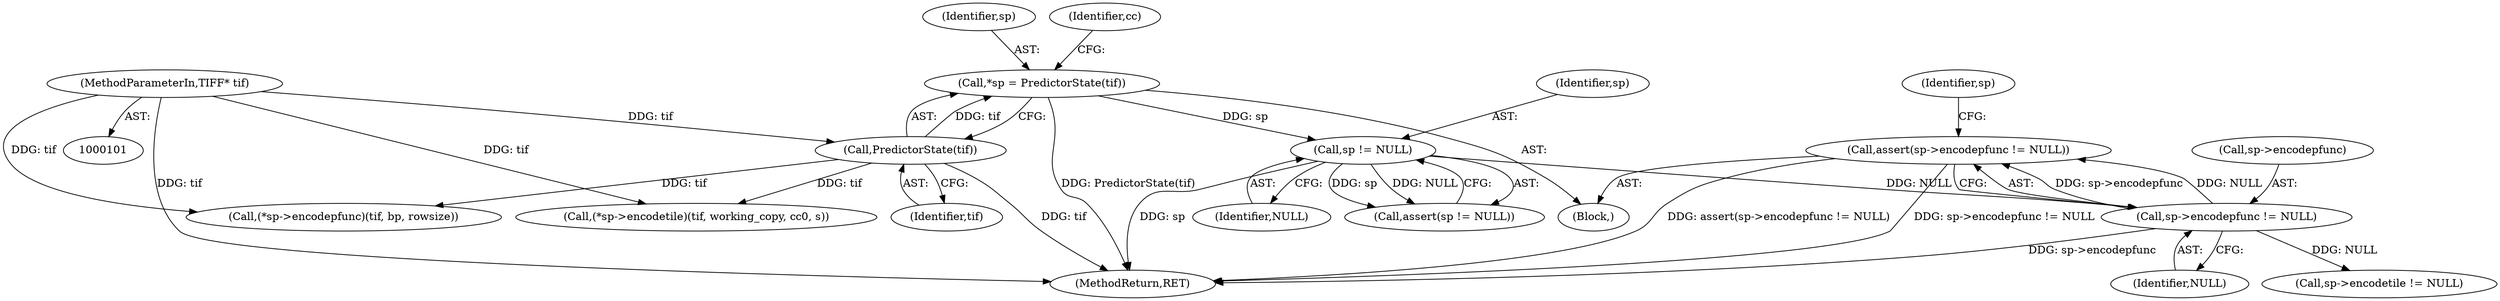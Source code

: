 digraph "0_libtiff_6a984bf7905c6621281588431f384e79d11a2e33@API" {
"1000128" [label="(Call,assert(sp->encodepfunc != NULL))"];
"1000129" [label="(Call,sp->encodepfunc != NULL)"];
"1000125" [label="(Call,sp != NULL)"];
"1000112" [label="(Call,*sp = PredictorState(tif))"];
"1000114" [label="(Call,PredictorState(tif))"];
"1000102" [label="(MethodParameterIn,TIFF* tif)"];
"1000130" [label="(Call,sp->encodepfunc)"];
"1000113" [label="(Identifier,sp)"];
"1000115" [label="(Identifier,tif)"];
"1000119" [label="(Identifier,cc)"];
"1000137" [label="(Identifier,sp)"];
"1000199" [label="(Call,(*sp->encodepfunc)(tif, bp, rowsize))"];
"1000124" [label="(Call,assert(sp != NULL))"];
"1000114" [label="(Call,PredictorState(tif))"];
"1000126" [label="(Identifier,sp)"];
"1000127" [label="(Identifier,NULL)"];
"1000125" [label="(Call,sp != NULL)"];
"1000135" [label="(Call,sp->encodetile != NULL)"];
"1000220" [label="(MethodReturn,RET)"];
"1000128" [label="(Call,assert(sp->encodepfunc != NULL))"];
"1000112" [label="(Call,*sp = PredictorState(tif))"];
"1000106" [label="(Block,)"];
"1000211" [label="(Call,(*sp->encodetile)(tif, working_copy, cc0, s))"];
"1000129" [label="(Call,sp->encodepfunc != NULL)"];
"1000133" [label="(Identifier,NULL)"];
"1000102" [label="(MethodParameterIn,TIFF* tif)"];
"1000128" -> "1000106"  [label="AST: "];
"1000128" -> "1000129"  [label="CFG: "];
"1000129" -> "1000128"  [label="AST: "];
"1000137" -> "1000128"  [label="CFG: "];
"1000128" -> "1000220"  [label="DDG: assert(sp->encodepfunc != NULL)"];
"1000128" -> "1000220"  [label="DDG: sp->encodepfunc != NULL"];
"1000129" -> "1000128"  [label="DDG: sp->encodepfunc"];
"1000129" -> "1000128"  [label="DDG: NULL"];
"1000129" -> "1000133"  [label="CFG: "];
"1000130" -> "1000129"  [label="AST: "];
"1000133" -> "1000129"  [label="AST: "];
"1000129" -> "1000220"  [label="DDG: sp->encodepfunc"];
"1000125" -> "1000129"  [label="DDG: NULL"];
"1000129" -> "1000135"  [label="DDG: NULL"];
"1000125" -> "1000124"  [label="AST: "];
"1000125" -> "1000127"  [label="CFG: "];
"1000126" -> "1000125"  [label="AST: "];
"1000127" -> "1000125"  [label="AST: "];
"1000124" -> "1000125"  [label="CFG: "];
"1000125" -> "1000220"  [label="DDG: sp"];
"1000125" -> "1000124"  [label="DDG: sp"];
"1000125" -> "1000124"  [label="DDG: NULL"];
"1000112" -> "1000125"  [label="DDG: sp"];
"1000112" -> "1000106"  [label="AST: "];
"1000112" -> "1000114"  [label="CFG: "];
"1000113" -> "1000112"  [label="AST: "];
"1000114" -> "1000112"  [label="AST: "];
"1000119" -> "1000112"  [label="CFG: "];
"1000112" -> "1000220"  [label="DDG: PredictorState(tif)"];
"1000114" -> "1000112"  [label="DDG: tif"];
"1000114" -> "1000115"  [label="CFG: "];
"1000115" -> "1000114"  [label="AST: "];
"1000114" -> "1000220"  [label="DDG: tif"];
"1000102" -> "1000114"  [label="DDG: tif"];
"1000114" -> "1000199"  [label="DDG: tif"];
"1000114" -> "1000211"  [label="DDG: tif"];
"1000102" -> "1000101"  [label="AST: "];
"1000102" -> "1000220"  [label="DDG: tif"];
"1000102" -> "1000199"  [label="DDG: tif"];
"1000102" -> "1000211"  [label="DDG: tif"];
}

